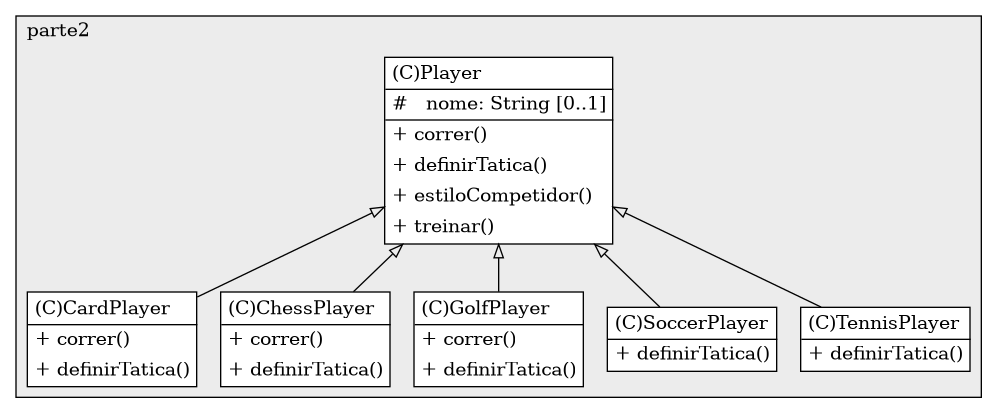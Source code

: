 @startuml

/' diagram meta data start
config=StructureConfiguration;
{
  "projectClassification": {
    "searchMode": "OpenProject", // OpenProject, AllProjects
    "includedProjects": "",
    "pathEndKeywords": "*.impl",
    "isClientPath": "",
    "isClientName": "",
    "isTestPath": "",
    "isTestName": "",
    "isMappingPath": "",
    "isMappingName": "",
    "isDataAccessPath": "",
    "isDataAccessName": "",
    "isDataStructurePath": "",
    "isDataStructureName": "",
    "isInterfaceStructuresPath": "",
    "isInterfaceStructuresName": "",
    "isEntryPointPath": "",
    "isEntryPointName": "",
    "treatFinalFieldsAsMandatory": false
  },
  "graphRestriction": {
    "classPackageExcludeFilter": "",
    "classPackageIncludeFilter": "",
    "classNameExcludeFilter": "",
    "classNameIncludeFilter": "",
    "methodNameExcludeFilter": "",
    "methodNameIncludeFilter": "",
    "removeByInheritance": "", // inheritance/annotation based filtering is done in a second step
    "removeByAnnotation": "",
    "removeByClassPackage": "", // cleanup the graph after inheritance/annotation based filtering is done
    "removeByClassName": "",
    "cutMappings": false,
    "cutEnum": true,
    "cutTests": true,
    "cutClient": true,
    "cutDataAccess": false,
    "cutInterfaceStructures": false,
    "cutDataStructures": false,
    "cutGetterAndSetter": true,
    "cutConstructors": true
  },
  "graphTraversal": {
    "forwardDepth": 6,
    "backwardDepth": 6,
    "classPackageExcludeFilter": "",
    "classPackageIncludeFilter": "",
    "classNameExcludeFilter": "",
    "classNameIncludeFilter": "",
    "methodNameExcludeFilter": "",
    "methodNameIncludeFilter": "",
    "hideMappings": false,
    "hideDataStructures": false,
    "hidePrivateMethods": true,
    "hideInterfaceCalls": true, // indirection: implementation -> interface (is hidden) -> implementation
    "onlyShowApplicationEntryPoints": false, // root node is included
    "useMethodCallsForStructureDiagram": "ForwardOnly" // ForwardOnly, BothDirections, No
  },
  "details": {
    "aggregation": "GroupByClass", // ByClass, GroupByClass, None
    "showClassGenericTypes": true,
    "showMethods": true,
    "showMethodParameterNames": true,
    "showMethodParameterTypes": true,
    "showMethodReturnType": true,
    "showPackageLevels": 2,
    "showDetailedClassStructure": true
  },
  "rootClass": "roteiro1.parte2.CardPlayer",
  "extensionCallbackMethod": "" // qualified.class.name#methodName - signature: public static String method(String)
}
diagram meta data end '/



digraph g {
    rankdir="TB"
    splines=polyline
    

'nodes 
subgraph cluster_995410016 { 
   	label=parte2
	labeljust=l
	fillcolor="#ececec"
	style=filled
   
   CardPlayer1537621045[
	label=<<TABLE BORDER="1" CELLBORDER="0" CELLPADDING="4" CELLSPACING="0">
<TR><TD ALIGN="LEFT" >(C)CardPlayer</TD></TR>
<HR/>
<TR><TD ALIGN="LEFT" >+ correr()</TD></TR>
<TR><TD ALIGN="LEFT" >+ definirTatica()</TD></TR>
</TABLE>>
	style=filled
	margin=0
	shape=plaintext
	fillcolor="#FFFFFF"
];

ChessPlayer1537621045[
	label=<<TABLE BORDER="1" CELLBORDER="0" CELLPADDING="4" CELLSPACING="0">
<TR><TD ALIGN="LEFT" >(C)ChessPlayer</TD></TR>
<HR/>
<TR><TD ALIGN="LEFT" >+ correr()</TD></TR>
<TR><TD ALIGN="LEFT" >+ definirTatica()</TD></TR>
</TABLE>>
	style=filled
	margin=0
	shape=plaintext
	fillcolor="#FFFFFF"
];

GolfPlayer1537621045[
	label=<<TABLE BORDER="1" CELLBORDER="0" CELLPADDING="4" CELLSPACING="0">
<TR><TD ALIGN="LEFT" >(C)GolfPlayer</TD></TR>
<HR/>
<TR><TD ALIGN="LEFT" >+ correr()</TD></TR>
<TR><TD ALIGN="LEFT" >+ definirTatica()</TD></TR>
</TABLE>>
	style=filled
	margin=0
	shape=plaintext
	fillcolor="#FFFFFF"
];

Player1537621045[
	label=<<TABLE BORDER="1" CELLBORDER="0" CELLPADDING="4" CELLSPACING="0">
<TR><TD ALIGN="LEFT" >(C)Player</TD></TR>
<HR/>
<TR><TD ALIGN="LEFT" >#   nome: String [0..1]</TD></TR>
<HR/>
<TR><TD ALIGN="LEFT" >+ correr()</TD></TR>
<TR><TD ALIGN="LEFT" >+ definirTatica()</TD></TR>
<TR><TD ALIGN="LEFT" >+ estiloCompetidor()</TD></TR>
<TR><TD ALIGN="LEFT" >+ treinar()</TD></TR>
</TABLE>>
	style=filled
	margin=0
	shape=plaintext
	fillcolor="#FFFFFF"
];

SoccerPlayer1537621045[
	label=<<TABLE BORDER="1" CELLBORDER="0" CELLPADDING="4" CELLSPACING="0">
<TR><TD ALIGN="LEFT" >(C)SoccerPlayer</TD></TR>
<HR/>
<TR><TD ALIGN="LEFT" >+ definirTatica()</TD></TR>
</TABLE>>
	style=filled
	margin=0
	shape=plaintext
	fillcolor="#FFFFFF"
];

TennisPlayer1537621045[
	label=<<TABLE BORDER="1" CELLBORDER="0" CELLPADDING="4" CELLSPACING="0">
<TR><TD ALIGN="LEFT" >(C)TennisPlayer</TD></TR>
<HR/>
<TR><TD ALIGN="LEFT" >+ definirTatica()</TD></TR>
</TABLE>>
	style=filled
	margin=0
	shape=plaintext
	fillcolor="#FFFFFF"
];
} 

'edges    
Player1537621045 -> CardPlayer1537621045[arrowhead=none, arrowtail=empty, dir=both];
Player1537621045 -> ChessPlayer1537621045[arrowhead=none, arrowtail=empty, dir=both];
Player1537621045 -> GolfPlayer1537621045[arrowhead=none, arrowtail=empty, dir=both];
Player1537621045 -> SoccerPlayer1537621045[arrowhead=none, arrowtail=empty, dir=both];
Player1537621045 -> TennisPlayer1537621045[arrowhead=none, arrowtail=empty, dir=both];
    
}
@enduml